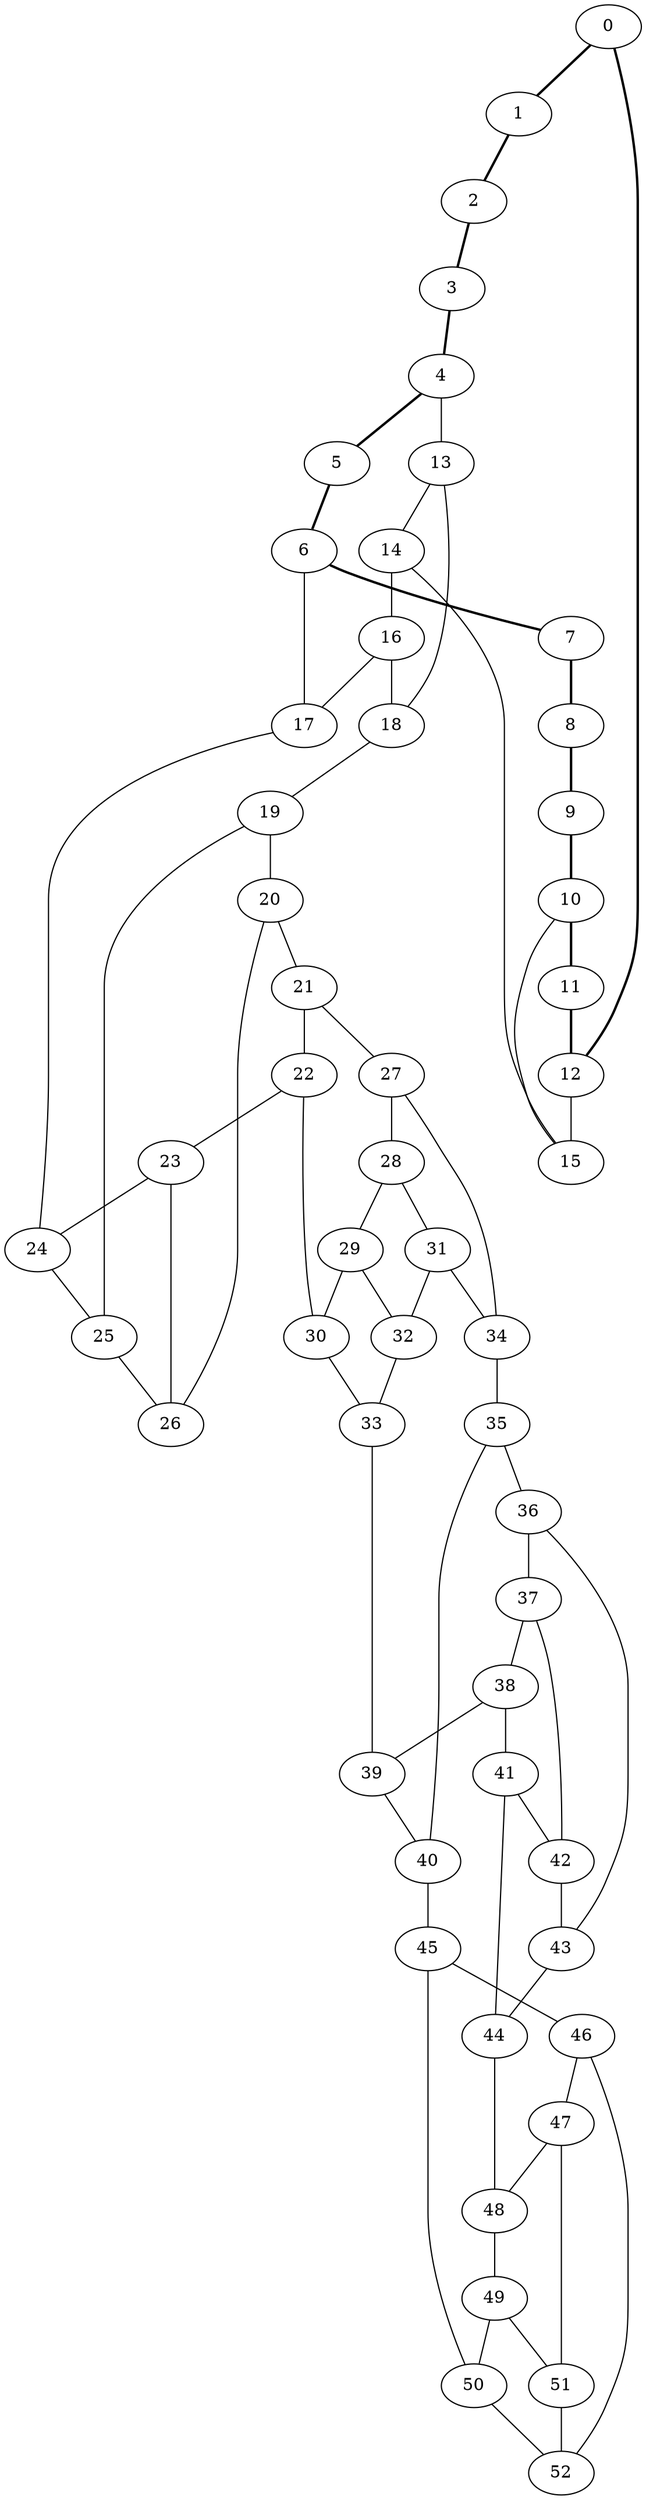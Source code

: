//Inside of this graph isn't 3-connected
graph G {
0 [ pos = " 12.00,0.00!" ];
0 -- 1[style=bold];
0 -- 12[style=bold];
1 [ pos = " 10.63,5.58!" ];
1 -- 2[style=bold];
2 [ pos = " 6.82,9.88!" ];
2 -- 3[style=bold];
3 [ pos = " 1.45,11.91!" ];
3 -- 4[style=bold];
4 [ pos = " -4.26,11.22!" ];
4 -- 5[style=bold];
4 -- 13;
5 [ pos = " -8.98,7.96!" ];
5 -- 6[style=bold];
6 [ pos = " -11.65,2.87!" ];
6 -- 7[style=bold];
6 -- 17;
7 [ pos = " -11.65,-2.87!" ];
7 -- 8[style=bold];
8 [ pos = " -8.98,-7.96!" ];
8 -- 9[style=bold];
9 [ pos = " -4.26,-11.22!" ];
9 -- 10[style=bold];
10 [ pos = " 1.45,-11.91!" ];
10 -- 11[style=bold];
10 -- 15;
11 [ pos = " 6.82,-9.88!" ];
11 -- 12[style=bold];
12 [ pos = " 10.63,-5.58!" ];
12 -- 15;
13 -- 14;
13 -- 18;
14 -- 15;
14 -- 16;
16 -- 17;
16 -- 18;
17 -- 24;
18 -- 19;
19 -- 20;
19 -- 25;
20 -- 21;
20 -- 26;
21 -- 22;
21 -- 27;
22 -- 23;
22 -- 30;
23 -- 24;
23 -- 26;
24 -- 25;
25 -- 26;
27 -- 28;
27 -- 34;
28 -- 29;
28 -- 31;
29 -- 30;
29 -- 32;
30 -- 33;
31 -- 32;
31 -- 34;
32 -- 33;
33 -- 39;
34 -- 35;
35 -- 36;
35 -- 40;
36 -- 37;
36 -- 43;
37 -- 38;
37 -- 42;
38 -- 39;
38 -- 41;
39 -- 40;
40 -- 45;
41 -- 42;
41 -- 44;
42 -- 43;
43 -- 44;
44 -- 48;
45 -- 46;
45 -- 50;
46 -- 47;
46 -- 52;
47 -- 48;
47 -- 51;
48 -- 49;
49 -- 50;
49 -- 51;
50 -- 52;
51 -- 52;
}
